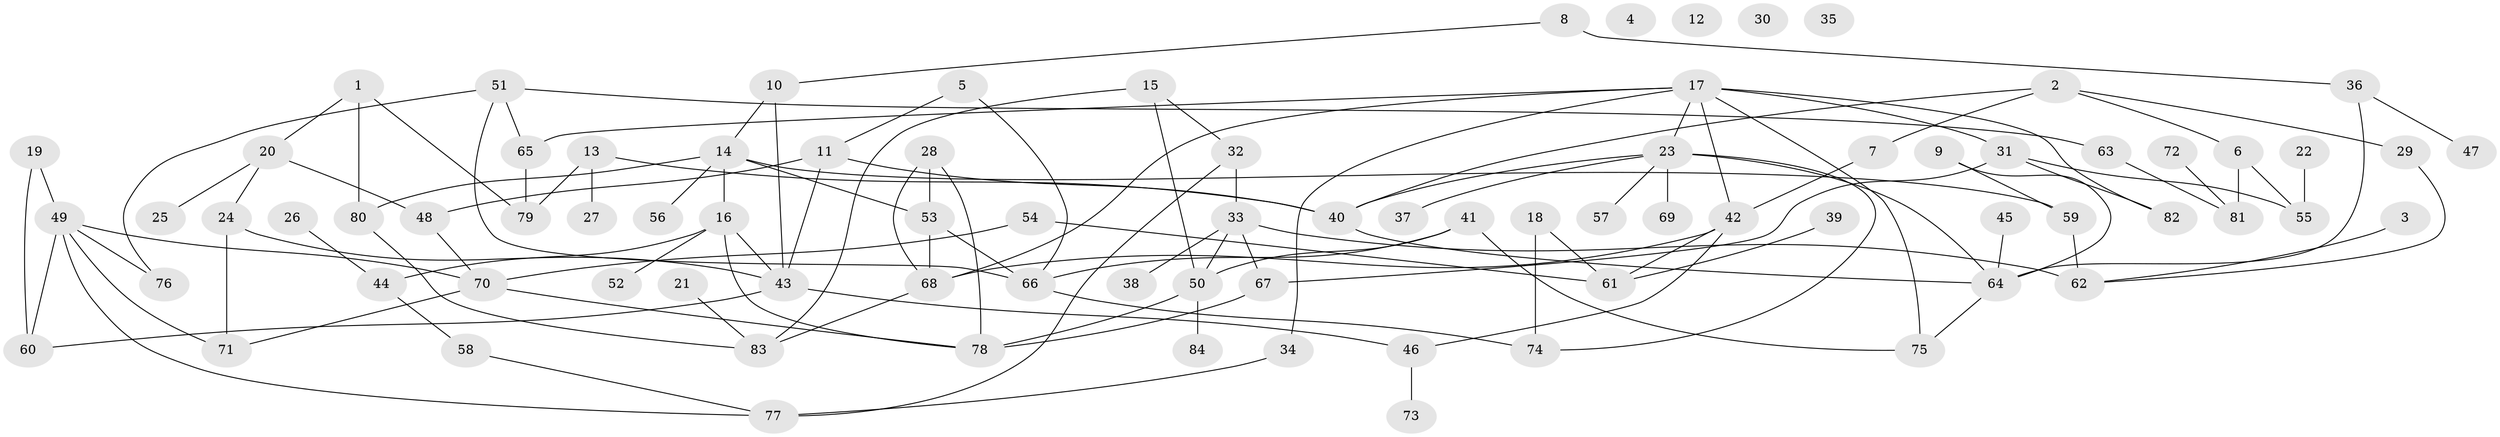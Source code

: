 // Generated by graph-tools (version 1.1) at 2025/00/03/09/25 03:00:40]
// undirected, 84 vertices, 120 edges
graph export_dot {
graph [start="1"]
  node [color=gray90,style=filled];
  1;
  2;
  3;
  4;
  5;
  6;
  7;
  8;
  9;
  10;
  11;
  12;
  13;
  14;
  15;
  16;
  17;
  18;
  19;
  20;
  21;
  22;
  23;
  24;
  25;
  26;
  27;
  28;
  29;
  30;
  31;
  32;
  33;
  34;
  35;
  36;
  37;
  38;
  39;
  40;
  41;
  42;
  43;
  44;
  45;
  46;
  47;
  48;
  49;
  50;
  51;
  52;
  53;
  54;
  55;
  56;
  57;
  58;
  59;
  60;
  61;
  62;
  63;
  64;
  65;
  66;
  67;
  68;
  69;
  70;
  71;
  72;
  73;
  74;
  75;
  76;
  77;
  78;
  79;
  80;
  81;
  82;
  83;
  84;
  1 -- 20;
  1 -- 79;
  1 -- 80;
  2 -- 6;
  2 -- 7;
  2 -- 29;
  2 -- 40;
  3 -- 62;
  5 -- 11;
  5 -- 66;
  6 -- 55;
  6 -- 81;
  7 -- 42;
  8 -- 10;
  8 -- 36;
  9 -- 59;
  9 -- 64;
  10 -- 14;
  10 -- 43;
  11 -- 40;
  11 -- 43;
  11 -- 48;
  13 -- 27;
  13 -- 40;
  13 -- 79;
  14 -- 16;
  14 -- 53;
  14 -- 56;
  14 -- 59;
  14 -- 80;
  15 -- 32;
  15 -- 50;
  15 -- 83;
  16 -- 43;
  16 -- 44;
  16 -- 52;
  16 -- 78;
  17 -- 23;
  17 -- 31;
  17 -- 34;
  17 -- 42;
  17 -- 65;
  17 -- 68;
  17 -- 75;
  17 -- 82;
  18 -- 61;
  18 -- 74;
  19 -- 49;
  19 -- 60;
  20 -- 24;
  20 -- 25;
  20 -- 48;
  21 -- 83;
  22 -- 55;
  23 -- 37;
  23 -- 40;
  23 -- 57;
  23 -- 64;
  23 -- 69;
  23 -- 74;
  24 -- 43;
  24 -- 71;
  26 -- 44;
  28 -- 53;
  28 -- 68;
  28 -- 78;
  29 -- 62;
  31 -- 55;
  31 -- 67;
  31 -- 82;
  32 -- 33;
  32 -- 77;
  33 -- 38;
  33 -- 50;
  33 -- 62;
  33 -- 67;
  34 -- 77;
  36 -- 47;
  36 -- 64;
  39 -- 61;
  40 -- 64;
  41 -- 50;
  41 -- 66;
  41 -- 75;
  42 -- 46;
  42 -- 61;
  42 -- 68;
  43 -- 46;
  43 -- 60;
  44 -- 58;
  45 -- 64;
  46 -- 73;
  48 -- 70;
  49 -- 60;
  49 -- 70;
  49 -- 71;
  49 -- 76;
  49 -- 77;
  50 -- 78;
  50 -- 84;
  51 -- 63;
  51 -- 65;
  51 -- 66;
  51 -- 76;
  53 -- 66;
  53 -- 68;
  54 -- 61;
  54 -- 70;
  58 -- 77;
  59 -- 62;
  63 -- 81;
  64 -- 75;
  65 -- 79;
  66 -- 74;
  67 -- 78;
  68 -- 83;
  70 -- 71;
  70 -- 78;
  72 -- 81;
  80 -- 83;
}
